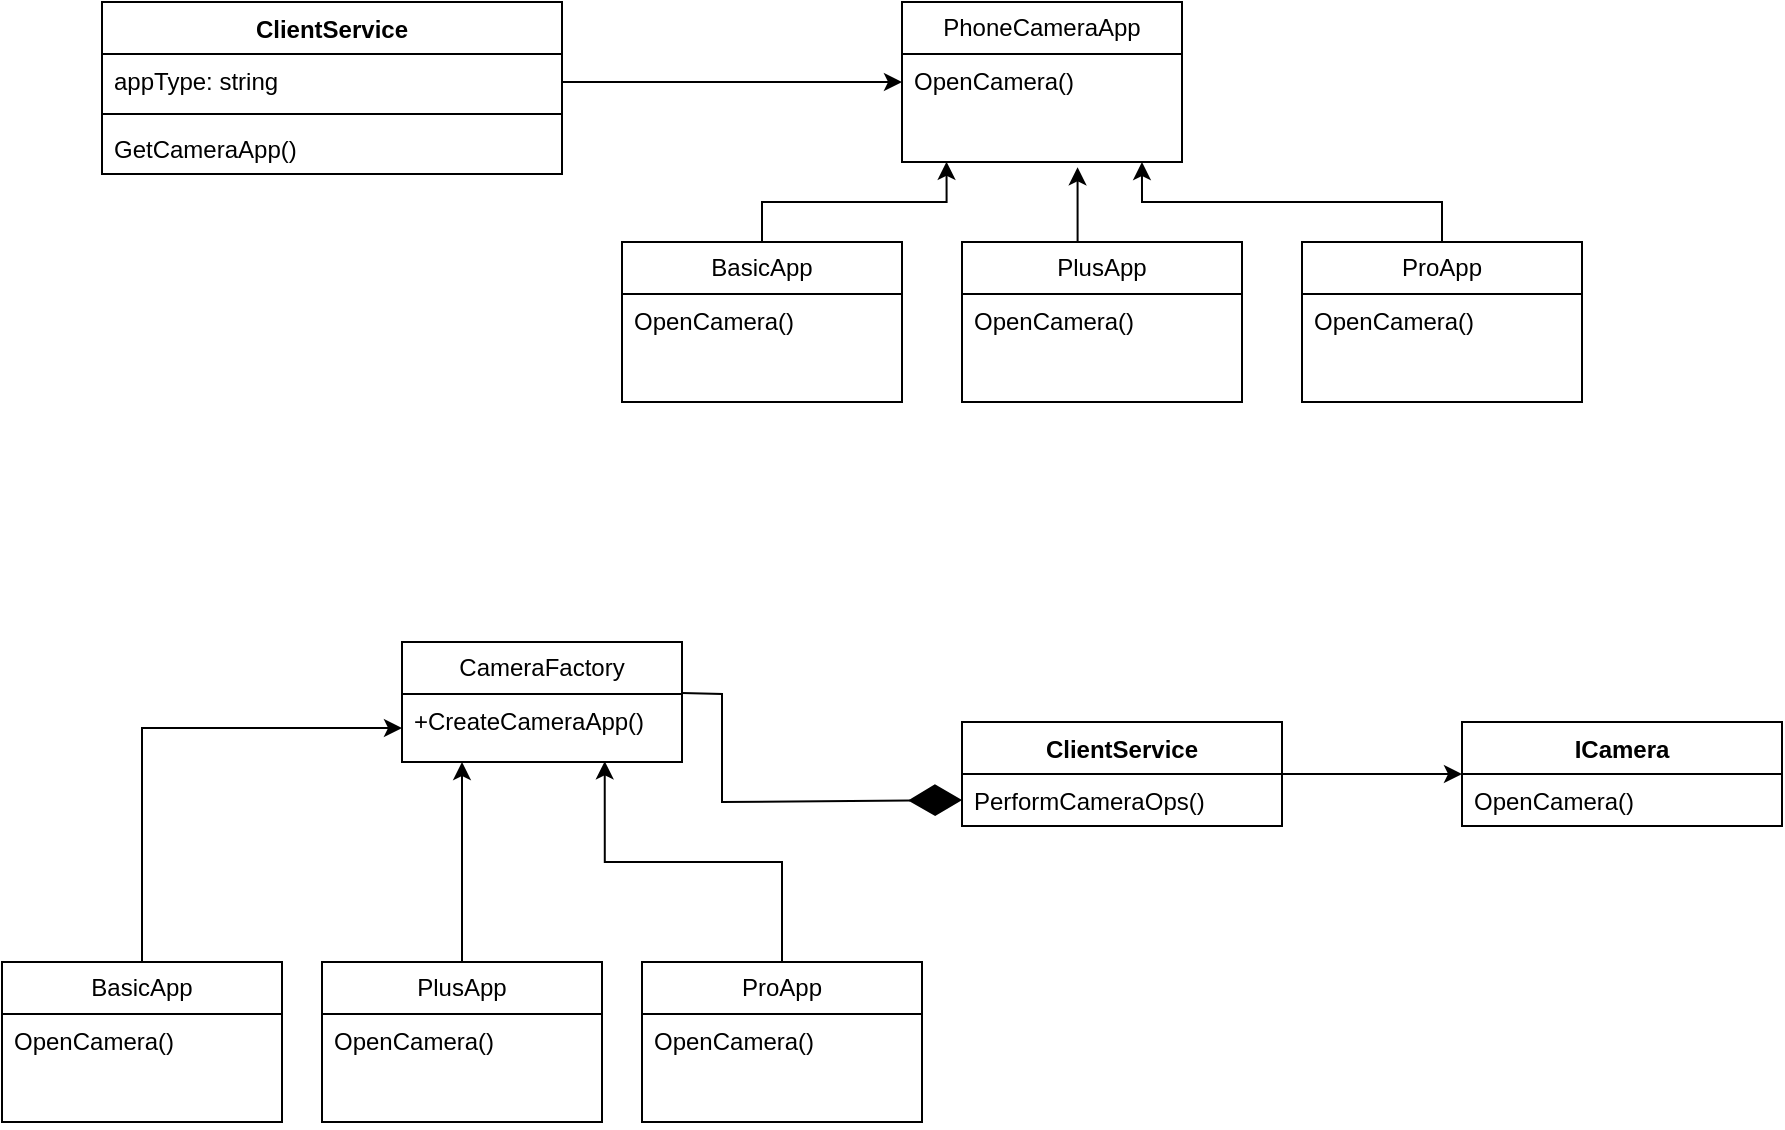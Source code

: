 <mxfile version="26.0.4">
  <diagram name="Page-1" id="E_uUYbvP48auskTuWsnK">
    <mxGraphModel dx="894" dy="1145" grid="1" gridSize="10" guides="1" tooltips="1" connect="1" arrows="1" fold="1" page="1" pageScale="1" pageWidth="850" pageHeight="1100" math="0" shadow="0">
      <root>
        <mxCell id="0" />
        <mxCell id="1" parent="0" />
        <mxCell id="2mq09hsZckieLa6S8pR--30" value="ClientService" style="swimlane;fontStyle=1;align=center;verticalAlign=top;childLayout=stackLayout;horizontal=1;startSize=26;horizontalStack=0;resizeParent=1;resizeParentMax=0;resizeLast=0;collapsible=1;marginBottom=0;whiteSpace=wrap;html=1;" vertex="1" parent="1">
          <mxGeometry x="170" y="200" width="230" height="86" as="geometry" />
        </mxCell>
        <mxCell id="2mq09hsZckieLa6S8pR--31" value="appType: string" style="text;strokeColor=none;fillColor=none;align=left;verticalAlign=top;spacingLeft=4;spacingRight=4;overflow=hidden;rotatable=0;points=[[0,0.5],[1,0.5]];portConstraint=eastwest;whiteSpace=wrap;html=1;" vertex="1" parent="2mq09hsZckieLa6S8pR--30">
          <mxGeometry y="26" width="230" height="26" as="geometry" />
        </mxCell>
        <mxCell id="2mq09hsZckieLa6S8pR--32" value="" style="line;strokeWidth=1;fillColor=none;align=left;verticalAlign=middle;spacingTop=-1;spacingLeft=3;spacingRight=3;rotatable=0;labelPosition=right;points=[];portConstraint=eastwest;strokeColor=inherit;" vertex="1" parent="2mq09hsZckieLa6S8pR--30">
          <mxGeometry y="52" width="230" height="8" as="geometry" />
        </mxCell>
        <mxCell id="2mq09hsZckieLa6S8pR--33" value="GetCameraApp()&lt;div&gt;&lt;br&gt;&lt;/div&gt;&lt;div&gt;&lt;br&gt;&lt;/div&gt;" style="text;strokeColor=none;fillColor=none;align=left;verticalAlign=top;spacingLeft=4;spacingRight=4;overflow=hidden;rotatable=0;points=[[0,0.5],[1,0.5]];portConstraint=eastwest;whiteSpace=wrap;html=1;" vertex="1" parent="2mq09hsZckieLa6S8pR--30">
          <mxGeometry y="60" width="230" height="26" as="geometry" />
        </mxCell>
        <mxCell id="2mq09hsZckieLa6S8pR--34" value="PhoneCameraApp" style="swimlane;fontStyle=0;childLayout=stackLayout;horizontal=1;startSize=26;fillColor=none;horizontalStack=0;resizeParent=1;resizeParentMax=0;resizeLast=0;collapsible=1;marginBottom=0;whiteSpace=wrap;html=1;" vertex="1" parent="1">
          <mxGeometry x="570" y="200" width="140" height="80" as="geometry" />
        </mxCell>
        <mxCell id="2mq09hsZckieLa6S8pR--35" value="OpenCamera()" style="text;strokeColor=none;fillColor=none;align=left;verticalAlign=top;spacingLeft=4;spacingRight=4;overflow=hidden;rotatable=0;points=[[0,0.5],[1,0.5]];portConstraint=eastwest;whiteSpace=wrap;html=1;" vertex="1" parent="2mq09hsZckieLa6S8pR--34">
          <mxGeometry y="26" width="140" height="54" as="geometry" />
        </mxCell>
        <mxCell id="2mq09hsZckieLa6S8pR--38" style="edgeStyle=orthogonalEdgeStyle;rounded=0;orthogonalLoop=1;jettySize=auto;html=1;exitX=1;exitY=0.5;exitDx=0;exitDy=0;" edge="1" parent="1" source="2mq09hsZckieLa6S8pR--31" target="2mq09hsZckieLa6S8pR--35">
          <mxGeometry relative="1" as="geometry">
            <Array as="points">
              <mxPoint x="500" y="240" />
              <mxPoint x="500" y="240" />
            </Array>
          </mxGeometry>
        </mxCell>
        <mxCell id="2mq09hsZckieLa6S8pR--45" value="PlusApp" style="swimlane;fontStyle=0;childLayout=stackLayout;horizontal=1;startSize=26;fillColor=none;horizontalStack=0;resizeParent=1;resizeParentMax=0;resizeLast=0;collapsible=1;marginBottom=0;whiteSpace=wrap;html=1;" vertex="1" parent="1">
          <mxGeometry x="600" y="320" width="140" height="80" as="geometry" />
        </mxCell>
        <mxCell id="2mq09hsZckieLa6S8pR--46" value="OpenCamera()" style="text;strokeColor=none;fillColor=none;align=left;verticalAlign=top;spacingLeft=4;spacingRight=4;overflow=hidden;rotatable=0;points=[[0,0.5],[1,0.5]];portConstraint=eastwest;whiteSpace=wrap;html=1;" vertex="1" parent="2mq09hsZckieLa6S8pR--45">
          <mxGeometry y="26" width="140" height="54" as="geometry" />
        </mxCell>
        <mxCell id="2mq09hsZckieLa6S8pR--51" style="edgeStyle=orthogonalEdgeStyle;rounded=0;orthogonalLoop=1;jettySize=auto;html=1;exitX=0.5;exitY=0;exitDx=0;exitDy=0;entryX=0.159;entryY=0.998;entryDx=0;entryDy=0;entryPerimeter=0;" edge="1" parent="1" source="2mq09hsZckieLa6S8pR--47" target="2mq09hsZckieLa6S8pR--35">
          <mxGeometry relative="1" as="geometry">
            <mxPoint x="590" y="290" as="targetPoint" />
          </mxGeometry>
        </mxCell>
        <mxCell id="2mq09hsZckieLa6S8pR--47" value="BasicApp" style="swimlane;fontStyle=0;childLayout=stackLayout;horizontal=1;startSize=26;fillColor=none;horizontalStack=0;resizeParent=1;resizeParentMax=0;resizeLast=0;collapsible=1;marginBottom=0;whiteSpace=wrap;html=1;" vertex="1" parent="1">
          <mxGeometry x="430" y="320" width="140" height="80" as="geometry" />
        </mxCell>
        <mxCell id="2mq09hsZckieLa6S8pR--48" value="OpenCamera()" style="text;strokeColor=none;fillColor=none;align=left;verticalAlign=top;spacingLeft=4;spacingRight=4;overflow=hidden;rotatable=0;points=[[0,0.5],[1,0.5]];portConstraint=eastwest;whiteSpace=wrap;html=1;" vertex="1" parent="2mq09hsZckieLa6S8pR--47">
          <mxGeometry y="26" width="140" height="54" as="geometry" />
        </mxCell>
        <mxCell id="2mq09hsZckieLa6S8pR--49" value="ProApp" style="swimlane;fontStyle=0;childLayout=stackLayout;horizontal=1;startSize=26;fillColor=none;horizontalStack=0;resizeParent=1;resizeParentMax=0;resizeLast=0;collapsible=1;marginBottom=0;whiteSpace=wrap;html=1;" vertex="1" parent="1">
          <mxGeometry x="770" y="320" width="140" height="80" as="geometry" />
        </mxCell>
        <mxCell id="2mq09hsZckieLa6S8pR--50" value="OpenCamera()" style="text;strokeColor=none;fillColor=none;align=left;verticalAlign=top;spacingLeft=4;spacingRight=4;overflow=hidden;rotatable=0;points=[[0,0.5],[1,0.5]];portConstraint=eastwest;whiteSpace=wrap;html=1;" vertex="1" parent="2mq09hsZckieLa6S8pR--49">
          <mxGeometry y="26" width="140" height="54" as="geometry" />
        </mxCell>
        <mxCell id="2mq09hsZckieLa6S8pR--53" style="edgeStyle=orthogonalEdgeStyle;rounded=0;orthogonalLoop=1;jettySize=auto;html=1;exitX=0.5;exitY=0;exitDx=0;exitDy=0;entryX=0.627;entryY=1.049;entryDx=0;entryDy=0;entryPerimeter=0;" edge="1" parent="1" source="2mq09hsZckieLa6S8pR--45" target="2mq09hsZckieLa6S8pR--35">
          <mxGeometry relative="1" as="geometry" />
        </mxCell>
        <mxCell id="2mq09hsZckieLa6S8pR--54" style="edgeStyle=orthogonalEdgeStyle;rounded=0;orthogonalLoop=1;jettySize=auto;html=1;exitX=0.5;exitY=0;exitDx=0;exitDy=0;entryX=0.857;entryY=1;entryDx=0;entryDy=0;entryPerimeter=0;" edge="1" parent="1" source="2mq09hsZckieLa6S8pR--49" target="2mq09hsZckieLa6S8pR--35">
          <mxGeometry relative="1" as="geometry" />
        </mxCell>
        <mxCell id="2mq09hsZckieLa6S8pR--76" style="edgeStyle=orthogonalEdgeStyle;rounded=0;orthogonalLoop=1;jettySize=auto;html=1;entryX=0;entryY=0.5;entryDx=0;entryDy=0;" edge="1" parent="1" source="2mq09hsZckieLa6S8pR--55" target="2mq09hsZckieLa6S8pR--59">
          <mxGeometry relative="1" as="geometry" />
        </mxCell>
        <mxCell id="2mq09hsZckieLa6S8pR--55" value="ClientService" style="swimlane;fontStyle=1;align=center;verticalAlign=top;childLayout=stackLayout;horizontal=1;startSize=26;horizontalStack=0;resizeParent=1;resizeParentMax=0;resizeLast=0;collapsible=1;marginBottom=0;whiteSpace=wrap;html=1;" vertex="1" parent="1">
          <mxGeometry x="600" y="560" width="160" height="52" as="geometry" />
        </mxCell>
        <mxCell id="2mq09hsZckieLa6S8pR--58" value="&lt;div&gt;PerformCameraOps()&lt;/div&gt;" style="text;strokeColor=none;fillColor=none;align=left;verticalAlign=top;spacingLeft=4;spacingRight=4;overflow=hidden;rotatable=0;points=[[0,0.5],[1,0.5]];portConstraint=eastwest;whiteSpace=wrap;html=1;" vertex="1" parent="2mq09hsZckieLa6S8pR--55">
          <mxGeometry y="26" width="160" height="26" as="geometry" />
        </mxCell>
        <mxCell id="2mq09hsZckieLa6S8pR--59" value="ICamera" style="swimlane;fontStyle=1;align=center;verticalAlign=top;childLayout=stackLayout;horizontal=1;startSize=26;horizontalStack=0;resizeParent=1;resizeParentMax=0;resizeLast=0;collapsible=1;marginBottom=0;whiteSpace=wrap;html=1;" vertex="1" parent="1">
          <mxGeometry x="850" y="560" width="160" height="52" as="geometry" />
        </mxCell>
        <mxCell id="2mq09hsZckieLa6S8pR--60" value="&lt;div&gt;OpenCamera()&lt;/div&gt;" style="text;strokeColor=none;fillColor=none;align=left;verticalAlign=top;spacingLeft=4;spacingRight=4;overflow=hidden;rotatable=0;points=[[0,0.5],[1,0.5]];portConstraint=eastwest;whiteSpace=wrap;html=1;" vertex="1" parent="2mq09hsZckieLa6S8pR--59">
          <mxGeometry y="26" width="160" height="26" as="geometry" />
        </mxCell>
        <mxCell id="2mq09hsZckieLa6S8pR--62" value="CameraFactory" style="swimlane;fontStyle=0;childLayout=stackLayout;horizontal=1;startSize=26;fillColor=none;horizontalStack=0;resizeParent=1;resizeParentMax=0;resizeLast=0;collapsible=1;marginBottom=0;whiteSpace=wrap;html=1;" vertex="1" parent="1">
          <mxGeometry x="320" y="520" width="140" height="60" as="geometry" />
        </mxCell>
        <mxCell id="2mq09hsZckieLa6S8pR--63" value="+CreateCameraApp()" style="text;strokeColor=none;fillColor=none;align=left;verticalAlign=top;spacingLeft=4;spacingRight=4;overflow=hidden;rotatable=0;points=[[0,0.5],[1,0.5]];portConstraint=eastwest;whiteSpace=wrap;html=1;" vertex="1" parent="2mq09hsZckieLa6S8pR--62">
          <mxGeometry y="26" width="140" height="34" as="geometry" />
        </mxCell>
        <mxCell id="2mq09hsZckieLa6S8pR--66" value="" style="endArrow=diamondThin;endFill=1;endSize=24;html=1;rounded=0;entryX=0;entryY=0.5;entryDx=0;entryDy=0;" edge="1" parent="1" target="2mq09hsZckieLa6S8pR--58">
          <mxGeometry width="160" relative="1" as="geometry">
            <mxPoint x="460" y="545.55" as="sourcePoint" />
            <mxPoint x="620" y="545.55" as="targetPoint" />
            <Array as="points">
              <mxPoint x="480" y="546" />
              <mxPoint x="480" y="600" />
            </Array>
          </mxGeometry>
        </mxCell>
        <mxCell id="2mq09hsZckieLa6S8pR--73" style="edgeStyle=orthogonalEdgeStyle;rounded=0;orthogonalLoop=1;jettySize=auto;html=1;entryX=0;entryY=0.5;entryDx=0;entryDy=0;" edge="1" parent="1" source="2mq09hsZckieLa6S8pR--67" target="2mq09hsZckieLa6S8pR--63">
          <mxGeometry relative="1" as="geometry" />
        </mxCell>
        <mxCell id="2mq09hsZckieLa6S8pR--67" value="BasicApp" style="swimlane;fontStyle=0;childLayout=stackLayout;horizontal=1;startSize=26;fillColor=none;horizontalStack=0;resizeParent=1;resizeParentMax=0;resizeLast=0;collapsible=1;marginBottom=0;whiteSpace=wrap;html=1;" vertex="1" parent="1">
          <mxGeometry x="120" y="680" width="140" height="80" as="geometry" />
        </mxCell>
        <mxCell id="2mq09hsZckieLa6S8pR--68" value="OpenCamera()" style="text;strokeColor=none;fillColor=none;align=left;verticalAlign=top;spacingLeft=4;spacingRight=4;overflow=hidden;rotatable=0;points=[[0,0.5],[1,0.5]];portConstraint=eastwest;whiteSpace=wrap;html=1;" vertex="1" parent="2mq09hsZckieLa6S8pR--67">
          <mxGeometry y="26" width="140" height="54" as="geometry" />
        </mxCell>
        <mxCell id="2mq09hsZckieLa6S8pR--74" style="edgeStyle=orthogonalEdgeStyle;rounded=0;orthogonalLoop=1;jettySize=auto;html=1;" edge="1" parent="1" source="2mq09hsZckieLa6S8pR--69">
          <mxGeometry relative="1" as="geometry">
            <mxPoint x="350" y="580" as="targetPoint" />
          </mxGeometry>
        </mxCell>
        <mxCell id="2mq09hsZckieLa6S8pR--69" value="PlusApp" style="swimlane;fontStyle=0;childLayout=stackLayout;horizontal=1;startSize=26;fillColor=none;horizontalStack=0;resizeParent=1;resizeParentMax=0;resizeLast=0;collapsible=1;marginBottom=0;whiteSpace=wrap;html=1;" vertex="1" parent="1">
          <mxGeometry x="280" y="680" width="140" height="80" as="geometry" />
        </mxCell>
        <mxCell id="2mq09hsZckieLa6S8pR--70" value="OpenCamera()" style="text;strokeColor=none;fillColor=none;align=left;verticalAlign=top;spacingLeft=4;spacingRight=4;overflow=hidden;rotatable=0;points=[[0,0.5],[1,0.5]];portConstraint=eastwest;whiteSpace=wrap;html=1;" vertex="1" parent="2mq09hsZckieLa6S8pR--69">
          <mxGeometry y="26" width="140" height="54" as="geometry" />
        </mxCell>
        <mxCell id="2mq09hsZckieLa6S8pR--71" value="ProApp" style="swimlane;fontStyle=0;childLayout=stackLayout;horizontal=1;startSize=26;fillColor=none;horizontalStack=0;resizeParent=1;resizeParentMax=0;resizeLast=0;collapsible=1;marginBottom=0;whiteSpace=wrap;html=1;" vertex="1" parent="1">
          <mxGeometry x="440" y="680" width="140" height="80" as="geometry" />
        </mxCell>
        <mxCell id="2mq09hsZckieLa6S8pR--72" value="OpenCamera()" style="text;strokeColor=none;fillColor=none;align=left;verticalAlign=top;spacingLeft=4;spacingRight=4;overflow=hidden;rotatable=0;points=[[0,0.5],[1,0.5]];portConstraint=eastwest;whiteSpace=wrap;html=1;" vertex="1" parent="2mq09hsZckieLa6S8pR--71">
          <mxGeometry y="26" width="140" height="54" as="geometry" />
        </mxCell>
        <mxCell id="2mq09hsZckieLa6S8pR--75" style="edgeStyle=orthogonalEdgeStyle;rounded=0;orthogonalLoop=1;jettySize=auto;html=1;entryX=0.724;entryY=0.99;entryDx=0;entryDy=0;entryPerimeter=0;" edge="1" parent="1" source="2mq09hsZckieLa6S8pR--71" target="2mq09hsZckieLa6S8pR--63">
          <mxGeometry relative="1" as="geometry" />
        </mxCell>
      </root>
    </mxGraphModel>
  </diagram>
</mxfile>
